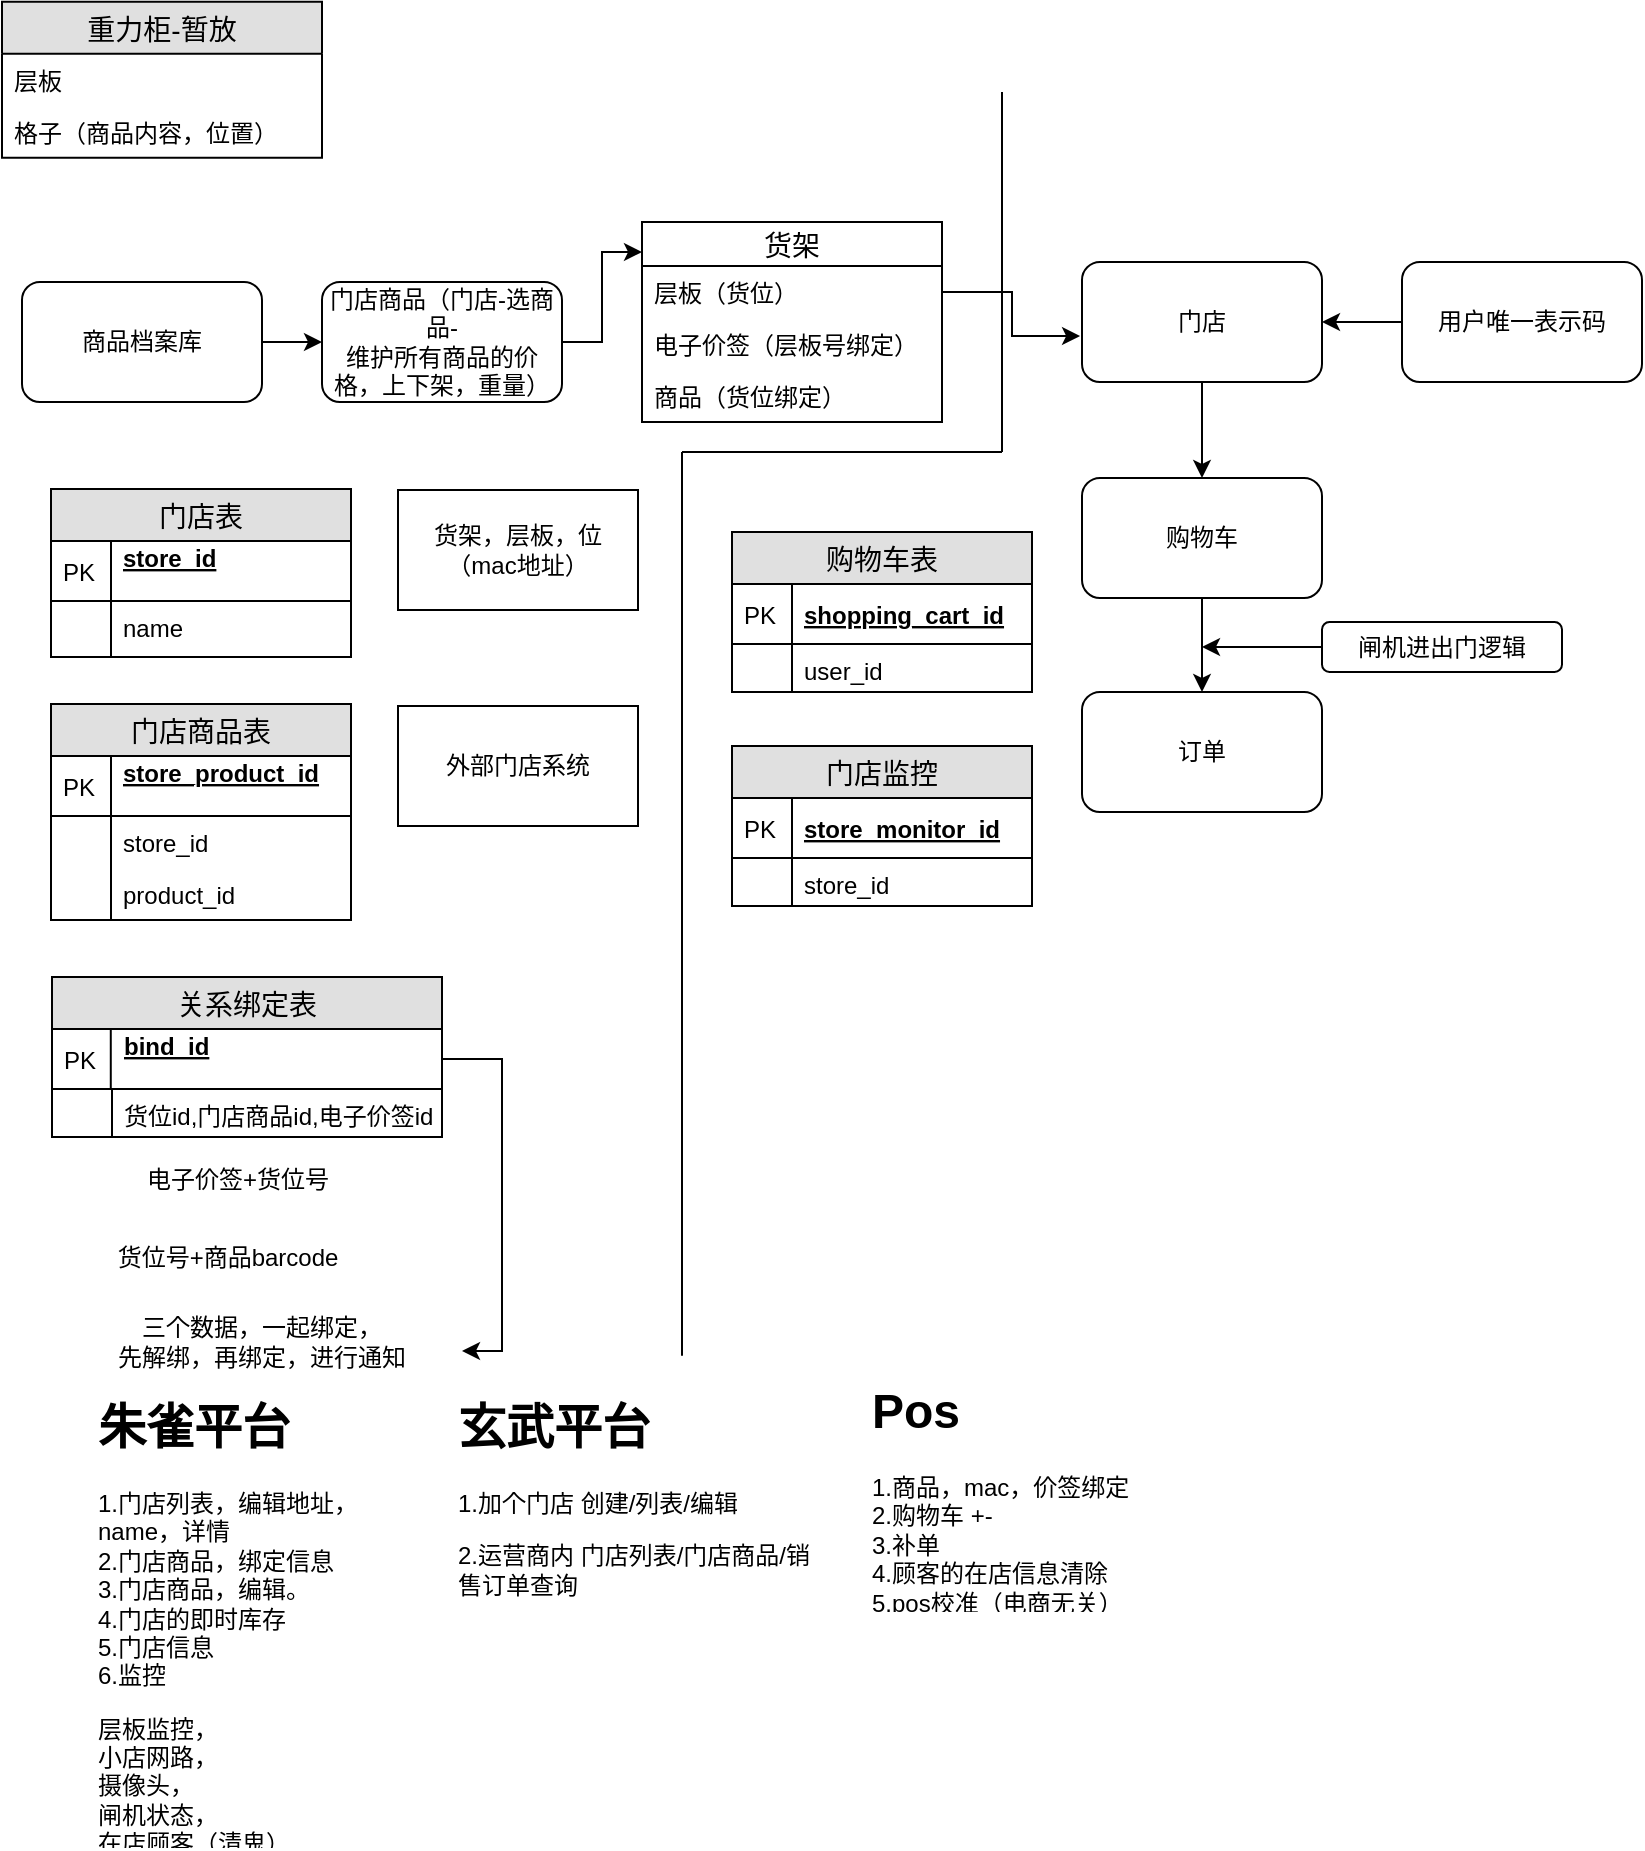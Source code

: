 <mxfile version="10.8.9" type="github"><diagram id="3A6TQ6hAwklIk3KHlpje" name="Ã§Â¬Â¬ 1 Ã©Â¡Âµ"><mxGraphModel dx="1393" dy="802" grid="1" gridSize="10" guides="1" tooltips="1" connect="1" arrows="1" fold="1" page="1" pageScale="1" pageWidth="827" pageHeight="1169" math="0" shadow="0"><root><mxCell id="0"/><mxCell id="1" parent="0"/><mxCell id="9-H24uZE1jliyE5_ujag-35" style="edgeStyle=orthogonalEdgeStyle;rounded=0;orthogonalLoop=1;jettySize=auto;html=1;exitX=0.5;exitY=1;exitDx=0;exitDy=0;entryX=0.5;entryY=0;entryDx=0;entryDy=0;" parent="1" source="9-H24uZE1jliyE5_ujag-2" target="9-H24uZE1jliyE5_ujag-3" edge="1"><mxGeometry relative="1" as="geometry"/></mxCell><mxCell id="9-H24uZE1jliyE5_ujag-2" value="门店&lt;br&gt;" style="rounded=1;whiteSpace=wrap;html=1;" parent="1" vertex="1"><mxGeometry x="540" y="155" width="120" height="60" as="geometry"/></mxCell><mxCell id="9-H24uZE1jliyE5_ujag-34" style="edgeStyle=orthogonalEdgeStyle;rounded=0;orthogonalLoop=1;jettySize=auto;html=1;exitX=0.5;exitY=1;exitDx=0;exitDy=0;entryX=0.5;entryY=0;entryDx=0;entryDy=0;" parent="1" source="9-H24uZE1jliyE5_ujag-3" target="9-H24uZE1jliyE5_ujag-5" edge="1"><mxGeometry relative="1" as="geometry"/></mxCell><mxCell id="9-H24uZE1jliyE5_ujag-3" value="购物车&lt;br&gt;" style="rounded=1;whiteSpace=wrap;html=1;" parent="1" vertex="1"><mxGeometry x="540" y="263" width="120" height="60" as="geometry"/></mxCell><mxCell id="9-H24uZE1jliyE5_ujag-5" value="订单" style="rounded=1;whiteSpace=wrap;html=1;" parent="1" vertex="1"><mxGeometry x="540" y="370" width="120" height="60" as="geometry"/></mxCell><mxCell id="9-H24uZE1jliyE5_ujag-10" value="货架" style="swimlane;fontStyle=0;childLayout=stackLayout;horizontal=1;startSize=22;fillColor=none;horizontalStack=0;resizeParent=1;resizeParentMax=0;resizeLast=0;collapsible=1;marginBottom=0;swimlaneFillColor=#ffffff;align=center;fontSize=14;" parent="1" vertex="1"><mxGeometry x="320" y="135" width="150" height="100" as="geometry"/></mxCell><mxCell id="9-H24uZE1jliyE5_ujag-11" value="层板（货位）" style="text;strokeColor=none;fillColor=none;spacingLeft=4;spacingRight=4;overflow=hidden;rotatable=0;points=[[0,0.5],[1,0.5]];portConstraint=eastwest;fontSize=12;" parent="9-H24uZE1jliyE5_ujag-10" vertex="1"><mxGeometry y="22" width="150" height="26" as="geometry"/></mxCell><mxCell id="9-H24uZE1jliyE5_ujag-12" value="电子价签（层板号绑定）" style="text;strokeColor=none;fillColor=none;spacingLeft=4;spacingRight=4;overflow=hidden;rotatable=0;points=[[0,0.5],[1,0.5]];portConstraint=eastwest;fontSize=12;" parent="9-H24uZE1jliyE5_ujag-10" vertex="1"><mxGeometry y="48" width="150" height="26" as="geometry"/></mxCell><mxCell id="9-H24uZE1jliyE5_ujag-13" value="商品（货位绑定）" style="text;strokeColor=none;fillColor=none;spacingLeft=4;spacingRight=4;overflow=hidden;rotatable=0;points=[[0,0.5],[1,0.5]];portConstraint=eastwest;fontSize=12;" parent="9-H24uZE1jliyE5_ujag-10" vertex="1"><mxGeometry y="74" width="150" height="26" as="geometry"/></mxCell><mxCell id="9-H24uZE1jliyE5_ujag-31" style="edgeStyle=orthogonalEdgeStyle;rounded=0;orthogonalLoop=1;jettySize=auto;html=1;exitX=1;exitY=0.5;exitDx=0;exitDy=0;entryX=0;entryY=0.5;entryDx=0;entryDy=0;" parent="1" source="9-H24uZE1jliyE5_ujag-29" target="9-H24uZE1jliyE5_ujag-30" edge="1"><mxGeometry relative="1" as="geometry"/></mxCell><mxCell id="9-H24uZE1jliyE5_ujag-29" value="商品档案库" style="rounded=1;whiteSpace=wrap;html=1;" parent="1" vertex="1"><mxGeometry x="10" y="165" width="120" height="60" as="geometry"/></mxCell><mxCell id="9-H24uZE1jliyE5_ujag-101" style="edgeStyle=orthogonalEdgeStyle;rounded=0;orthogonalLoop=1;jettySize=auto;html=1;exitX=1;exitY=0.5;exitDx=0;exitDy=0;entryX=0;entryY=0.15;entryDx=0;entryDy=0;entryPerimeter=0;" parent="1" source="9-H24uZE1jliyE5_ujag-30" target="9-H24uZE1jliyE5_ujag-10" edge="1"><mxGeometry relative="1" as="geometry"/></mxCell><mxCell id="9-H24uZE1jliyE5_ujag-30" value="门店商品（门店-选商品-&lt;br&gt;维护所有商品的价格，上下架，重量）" style="rounded=1;whiteSpace=wrap;html=1;" parent="1" vertex="1"><mxGeometry x="160" y="165" width="120" height="60" as="geometry"/></mxCell><mxCell id="9-H24uZE1jliyE5_ujag-37" style="edgeStyle=orthogonalEdgeStyle;rounded=0;orthogonalLoop=1;jettySize=auto;html=1;exitX=0;exitY=0.5;exitDx=0;exitDy=0;entryX=1;entryY=0.5;entryDx=0;entryDy=0;" parent="1" source="9-H24uZE1jliyE5_ujag-36" target="9-H24uZE1jliyE5_ujag-2" edge="1"><mxGeometry relative="1" as="geometry"/></mxCell><mxCell id="9-H24uZE1jliyE5_ujag-36" value="用户唯一表示码" style="rounded=1;whiteSpace=wrap;html=1;" parent="1" vertex="1"><mxGeometry x="700" y="155" width="120" height="60" as="geometry"/></mxCell><mxCell id="9-H24uZE1jliyE5_ujag-38" value="重力柜-暂放" style="swimlane;fontStyle=0;childLayout=stackLayout;horizontal=1;startSize=26;fillColor=#e0e0e0;horizontalStack=0;resizeParent=1;resizeParentMax=0;resizeLast=0;collapsible=1;marginBottom=0;swimlaneFillColor=#ffffff;align=center;fontSize=14;" parent="1" vertex="1"><mxGeometry y="24.818" width="160" height="78" as="geometry"><mxRectangle x="300" y="272" width="110" height="26" as="alternateBounds"/></mxGeometry></mxCell><mxCell id="9-H24uZE1jliyE5_ujag-39" value="层板" style="text;strokeColor=none;fillColor=none;spacingLeft=4;spacingRight=4;overflow=hidden;rotatable=0;points=[[0,0.5],[1,0.5]];portConstraint=eastwest;fontSize=12;" parent="9-H24uZE1jliyE5_ujag-38" vertex="1"><mxGeometry y="26" width="160" height="26" as="geometry"/></mxCell><mxCell id="9-H24uZE1jliyE5_ujag-40" value="格子（商品内容，位置）" style="text;strokeColor=none;fillColor=none;spacingLeft=4;spacingRight=4;overflow=hidden;rotatable=0;points=[[0,0.5],[1,0.5]];portConstraint=eastwest;fontSize=12;" parent="9-H24uZE1jliyE5_ujag-38" vertex="1"><mxGeometry y="52" width="160" height="26" as="geometry"/></mxCell><mxCell id="9-H24uZE1jliyE5_ujag-50" style="edgeStyle=orthogonalEdgeStyle;rounded=0;orthogonalLoop=1;jettySize=auto;html=1;" parent="1" source="9-H24uZE1jliyE5_ujag-49" edge="1"><mxGeometry relative="1" as="geometry"><mxPoint x="600" y="347.5" as="targetPoint"/></mxGeometry></mxCell><mxCell id="9-H24uZE1jliyE5_ujag-49" value="闸机进出门逻辑" style="rounded=1;whiteSpace=wrap;html=1;" parent="1" vertex="1"><mxGeometry x="660" y="335" width="120" height="25" as="geometry"/></mxCell><mxCell id="9-H24uZE1jliyE5_ujag-52" value="门店商品表" style="swimlane;fontStyle=0;childLayout=stackLayout;horizontal=1;startSize=26;fillColor=#e0e0e0;horizontalStack=0;resizeParent=1;resizeParentMax=0;resizeLast=0;collapsible=1;marginBottom=0;swimlaneFillColor=#ffffff;align=center;fontSize=14;" parent="1" vertex="1"><mxGeometry x="24.5" y="376" width="150" height="108" as="geometry"/></mxCell><mxCell id="9-H24uZE1jliyE5_ujag-53" value="store_product_id&#10;" style="shape=partialRectangle;top=0;left=0;right=0;bottom=1;align=left;verticalAlign=middle;fillColor=none;spacingLeft=34;spacingRight=4;overflow=hidden;rotatable=0;points=[[0,0.5],[1,0.5]];portConstraint=eastwest;dropTarget=0;fontStyle=5;fontSize=12;" parent="9-H24uZE1jliyE5_ujag-52" vertex="1"><mxGeometry y="26" width="150" height="30" as="geometry"/></mxCell><mxCell id="9-H24uZE1jliyE5_ujag-54" value="PK" style="shape=partialRectangle;top=0;left=0;bottom=0;fillColor=none;align=left;verticalAlign=middle;spacingLeft=4;spacingRight=4;overflow=hidden;rotatable=0;points=[];portConstraint=eastwest;part=1;fontSize=12;" parent="9-H24uZE1jliyE5_ujag-53" vertex="1" connectable="0"><mxGeometry width="30" height="30" as="geometry"/></mxCell><mxCell id="9-H24uZE1jliyE5_ujag-55" value="store_id" style="shape=partialRectangle;top=0;left=0;right=0;bottom=0;align=left;verticalAlign=top;fillColor=none;spacingLeft=34;spacingRight=4;overflow=hidden;rotatable=0;points=[[0,0.5],[1,0.5]];portConstraint=eastwest;dropTarget=0;fontSize=12;" parent="9-H24uZE1jliyE5_ujag-52" vertex="1"><mxGeometry y="56" width="150" height="26" as="geometry"/></mxCell><mxCell id="9-H24uZE1jliyE5_ujag-56" value="" style="shape=partialRectangle;top=0;left=0;bottom=0;fillColor=none;align=left;verticalAlign=top;spacingLeft=4;spacingRight=4;overflow=hidden;rotatable=0;points=[];portConstraint=eastwest;part=1;fontSize=12;" parent="9-H24uZE1jliyE5_ujag-55" vertex="1" connectable="0"><mxGeometry width="30" height="26" as="geometry"/></mxCell><mxCell id="9-H24uZE1jliyE5_ujag-66" value="product_id" style="shape=partialRectangle;top=0;left=0;right=0;bottom=0;align=left;verticalAlign=top;fillColor=none;spacingLeft=34;spacingRight=4;overflow=hidden;rotatable=0;points=[[0,0.5],[1,0.5]];portConstraint=eastwest;dropTarget=0;fontSize=12;" parent="9-H24uZE1jliyE5_ujag-52" vertex="1"><mxGeometry y="82" width="150" height="26" as="geometry"/></mxCell><mxCell id="9-H24uZE1jliyE5_ujag-67" value="" style="shape=partialRectangle;top=0;left=0;bottom=0;fillColor=none;align=left;verticalAlign=top;spacingLeft=4;spacingRight=4;overflow=hidden;rotatable=0;points=[];portConstraint=eastwest;part=1;fontSize=12;" parent="9-H24uZE1jliyE5_ujag-66" vertex="1" connectable="0"><mxGeometry width="30" height="26" as="geometry"/></mxCell><mxCell id="9-H24uZE1jliyE5_ujag-68" value="门店表" style="swimlane;fontStyle=0;childLayout=stackLayout;horizontal=1;startSize=26;fillColor=#e0e0e0;horizontalStack=0;resizeParent=1;resizeParentMax=0;resizeLast=0;collapsible=1;marginBottom=0;swimlaneFillColor=#ffffff;align=center;fontSize=14;" parent="1" vertex="1"><mxGeometry x="24.5" y="268.5" width="150" height="84" as="geometry"/></mxCell><mxCell id="9-H24uZE1jliyE5_ujag-69" value="store_id&#10;" style="shape=partialRectangle;top=0;left=0;right=0;bottom=1;align=left;verticalAlign=middle;fillColor=none;spacingLeft=34;spacingRight=4;overflow=hidden;rotatable=0;points=[[0,0.5],[1,0.5]];portConstraint=eastwest;dropTarget=0;fontStyle=5;fontSize=12;" parent="9-H24uZE1jliyE5_ujag-68" vertex="1"><mxGeometry y="26" width="150" height="30" as="geometry"/></mxCell><mxCell id="9-H24uZE1jliyE5_ujag-70" value="PK" style="shape=partialRectangle;top=0;left=0;bottom=0;fillColor=none;align=left;verticalAlign=middle;spacingLeft=4;spacingRight=4;overflow=hidden;rotatable=0;points=[];portConstraint=eastwest;part=1;fontSize=12;" parent="9-H24uZE1jliyE5_ujag-69" vertex="1" connectable="0"><mxGeometry width="30" height="30" as="geometry"/></mxCell><mxCell id="9-H24uZE1jliyE5_ujag-73" value="name" style="shape=partialRectangle;top=0;left=0;right=0;bottom=0;align=left;verticalAlign=top;fillColor=none;spacingLeft=34;spacingRight=4;overflow=hidden;rotatable=0;points=[[0,0.5],[1,0.5]];portConstraint=eastwest;dropTarget=0;fontSize=12;" parent="9-H24uZE1jliyE5_ujag-68" vertex="1"><mxGeometry y="56" width="150" height="28" as="geometry"/></mxCell><mxCell id="9-H24uZE1jliyE5_ujag-74" value="" style="shape=partialRectangle;top=0;left=0;bottom=0;fillColor=none;align=left;verticalAlign=top;spacingLeft=4;spacingRight=4;overflow=hidden;rotatable=0;points=[];portConstraint=eastwest;part=1;fontSize=12;" parent="9-H24uZE1jliyE5_ujag-73" vertex="1" connectable="0"><mxGeometry width="30" height="28" as="geometry"/></mxCell><mxCell id="9-H24uZE1jliyE5_ujag-89" value="关系绑定表" style="swimlane;fontStyle=0;childLayout=stackLayout;horizontal=1;startSize=26;fillColor=#e0e0e0;horizontalStack=0;resizeParent=1;resizeParentMax=0;resizeLast=0;collapsible=1;marginBottom=0;swimlaneFillColor=#ffffff;align=center;fontSize=14;" parent="1" vertex="1"><mxGeometry x="25" y="512.5" width="195" height="80" as="geometry"/></mxCell><mxCell id="9-H24uZE1jliyE5_ujag-90" value="bind_id&#10;" style="shape=partialRectangle;top=0;left=0;right=0;bottom=1;align=left;verticalAlign=middle;fillColor=none;spacingLeft=34;spacingRight=4;overflow=hidden;rotatable=0;points=[[0,0.5],[1,0.5]];portConstraint=eastwest;dropTarget=0;fontStyle=5;fontSize=12;" parent="9-H24uZE1jliyE5_ujag-89" vertex="1"><mxGeometry y="26" width="195" height="30" as="geometry"/></mxCell><mxCell id="9-H24uZE1jliyE5_ujag-91" value="PK" style="shape=partialRectangle;top=0;left=0;bottom=0;fillColor=none;align=left;verticalAlign=middle;spacingLeft=4;spacingRight=4;overflow=hidden;rotatable=0;points=[];portConstraint=eastwest;part=1;fontSize=12;" parent="9-H24uZE1jliyE5_ujag-90" vertex="1" connectable="0"><mxGeometry width="29.388" height="30" as="geometry"/></mxCell><mxCell id="9-H24uZE1jliyE5_ujag-92" value="货位id,门店商品id,电子价签id" style="shape=partialRectangle;top=0;left=0;right=0;bottom=0;align=left;verticalAlign=top;fillColor=none;spacingLeft=34;spacingRight=4;overflow=hidden;rotatable=0;points=[[0,0.5],[1,0.5]];portConstraint=eastwest;dropTarget=0;fontSize=12;" parent="9-H24uZE1jliyE5_ujag-89" vertex="1"><mxGeometry y="56" width="195" height="24" as="geometry"/></mxCell><mxCell id="9-H24uZE1jliyE5_ujag-93" value="" style="shape=partialRectangle;top=0;left=0;bottom=0;fillColor=none;align=left;verticalAlign=top;spacingLeft=4;spacingRight=4;overflow=hidden;rotatable=0;points=[];portConstraint=eastwest;part=1;fontSize=12;" parent="9-H24uZE1jliyE5_ujag-92" vertex="1" connectable="0"><mxGeometry width="30" height="24" as="geometry"/></mxCell><mxCell id="9-H24uZE1jliyE5_ujag-94" value="购物车表" style="swimlane;fontStyle=0;childLayout=stackLayout;horizontal=1;startSize=26;fillColor=#e0e0e0;horizontalStack=0;resizeParent=1;resizeParentMax=0;resizeLast=0;collapsible=1;marginBottom=0;swimlaneFillColor=#ffffff;align=center;fontSize=14;" parent="1" vertex="1"><mxGeometry x="365" y="290" width="150" height="80" as="geometry"/></mxCell><mxCell id="9-H24uZE1jliyE5_ujag-95" value="shopping_cart_id" style="shape=partialRectangle;top=0;left=0;right=0;bottom=1;align=left;verticalAlign=middle;fillColor=none;spacingLeft=34;spacingRight=4;overflow=hidden;rotatable=0;points=[[0,0.5],[1,0.5]];portConstraint=eastwest;dropTarget=0;fontStyle=5;fontSize=12;" parent="9-H24uZE1jliyE5_ujag-94" vertex="1"><mxGeometry y="26" width="150" height="30" as="geometry"/></mxCell><mxCell id="9-H24uZE1jliyE5_ujag-96" value="PK" style="shape=partialRectangle;top=0;left=0;bottom=0;fillColor=none;align=left;verticalAlign=middle;spacingLeft=4;spacingRight=4;overflow=hidden;rotatable=0;points=[];portConstraint=eastwest;part=1;fontSize=12;" parent="9-H24uZE1jliyE5_ujag-95" vertex="1" connectable="0"><mxGeometry width="30" height="30" as="geometry"/></mxCell><mxCell id="9-H24uZE1jliyE5_ujag-97" value="user_id" style="shape=partialRectangle;top=0;left=0;right=0;bottom=0;align=left;verticalAlign=top;fillColor=none;spacingLeft=34;spacingRight=4;overflow=hidden;rotatable=0;points=[[0,0.5],[1,0.5]];portConstraint=eastwest;dropTarget=0;fontSize=12;" parent="9-H24uZE1jliyE5_ujag-94" vertex="1"><mxGeometry y="56" width="150" height="24" as="geometry"/></mxCell><mxCell id="9-H24uZE1jliyE5_ujag-98" value="" style="shape=partialRectangle;top=0;left=0;bottom=0;fillColor=none;align=left;verticalAlign=top;spacingLeft=4;spacingRight=4;overflow=hidden;rotatable=0;points=[];portConstraint=eastwest;part=1;fontSize=12;" parent="9-H24uZE1jliyE5_ujag-97" vertex="1" connectable="0"><mxGeometry width="30" height="24" as="geometry"/></mxCell><mxCell id="9-H24uZE1jliyE5_ujag-109" style="edgeStyle=orthogonalEdgeStyle;rounded=0;orthogonalLoop=1;jettySize=auto;html=1;exitX=1;exitY=0.5;exitDx=0;exitDy=0;entryX=-0.008;entryY=0.617;entryDx=0;entryDy=0;entryPerimeter=0;" parent="1" source="9-H24uZE1jliyE5_ujag-11" target="9-H24uZE1jliyE5_ujag-2" edge="1"><mxGeometry relative="1" as="geometry"/></mxCell><mxCell id="o7HcYTqHEhSfZP4Z6Pn_-1" value="外部门店系统" style="rounded=0;whiteSpace=wrap;html=1;" parent="1" vertex="1"><mxGeometry x="198" y="377" width="120" height="60" as="geometry"/></mxCell><mxCell id="o7HcYTqHEhSfZP4Z6Pn_-3" value="货架，层板，位（mac地址）" style="rounded=0;whiteSpace=wrap;html=1;" parent="1" vertex="1"><mxGeometry x="198" y="269" width="120" height="60" as="geometry"/></mxCell><mxCell id="o7HcYTqHEhSfZP4Z6Pn_-8" value="电子价签+货位号" style="text;html=1;strokeColor=none;fillColor=none;align=center;verticalAlign=middle;whiteSpace=wrap;rounded=0;" parent="1" vertex="1"><mxGeometry x="32.5" y="606.5" width="170" height="14" as="geometry"/></mxCell><mxCell id="o7HcYTqHEhSfZP4Z6Pn_-9" value="货位号+商品barcode" style="text;html=1;strokeColor=none;fillColor=none;align=center;verticalAlign=middle;whiteSpace=wrap;rounded=0;" parent="1" vertex="1"><mxGeometry x="32.5" y="644.5" width="160" height="16" as="geometry"/></mxCell><mxCell id="o7HcYTqHEhSfZP4Z6Pn_-11" value="三个数据，一起绑定，&lt;br&gt;先解绑，再绑定，进行通知&lt;br&gt;" style="text;html=1;strokeColor=none;fillColor=none;align=center;verticalAlign=middle;whiteSpace=wrap;rounded=0;" parent="1" vertex="1"><mxGeometry x="30" y="684.5" width="200" height="20" as="geometry"/></mxCell><mxCell id="o7HcYTqHEhSfZP4Z6Pn_-25" value="门店监控" style="swimlane;fontStyle=0;childLayout=stackLayout;horizontal=1;startSize=26;fillColor=#e0e0e0;horizontalStack=0;resizeParent=1;resizeParentMax=0;resizeLast=0;collapsible=1;marginBottom=0;swimlaneFillColor=#ffffff;align=center;fontSize=14;" parent="1" vertex="1"><mxGeometry x="365" y="397" width="150" height="80" as="geometry"/></mxCell><mxCell id="o7HcYTqHEhSfZP4Z6Pn_-26" value="store_monitor_id" style="shape=partialRectangle;top=0;left=0;right=0;bottom=1;align=left;verticalAlign=middle;fillColor=none;spacingLeft=34;spacingRight=4;overflow=hidden;rotatable=0;points=[[0,0.5],[1,0.5]];portConstraint=eastwest;dropTarget=0;fontStyle=5;fontSize=12;" parent="o7HcYTqHEhSfZP4Z6Pn_-25" vertex="1"><mxGeometry y="26" width="150" height="30" as="geometry"/></mxCell><mxCell id="o7HcYTqHEhSfZP4Z6Pn_-27" value="PK" style="shape=partialRectangle;top=0;left=0;bottom=0;fillColor=none;align=left;verticalAlign=middle;spacingLeft=4;spacingRight=4;overflow=hidden;rotatable=0;points=[];portConstraint=eastwest;part=1;fontSize=12;" parent="o7HcYTqHEhSfZP4Z6Pn_-26" vertex="1" connectable="0"><mxGeometry width="30" height="30" as="geometry"/></mxCell><mxCell id="o7HcYTqHEhSfZP4Z6Pn_-28" value="store_id" style="shape=partialRectangle;top=0;left=0;right=0;bottom=0;align=left;verticalAlign=top;fillColor=none;spacingLeft=34;spacingRight=4;overflow=hidden;rotatable=0;points=[[0,0.5],[1,0.5]];portConstraint=eastwest;dropTarget=0;fontSize=12;" parent="o7HcYTqHEhSfZP4Z6Pn_-25" vertex="1"><mxGeometry y="56" width="150" height="24" as="geometry"/></mxCell><mxCell id="o7HcYTqHEhSfZP4Z6Pn_-29" value="" style="shape=partialRectangle;top=0;left=0;bottom=0;fillColor=none;align=left;verticalAlign=top;spacingLeft=4;spacingRight=4;overflow=hidden;rotatable=0;points=[];portConstraint=eastwest;part=1;fontSize=12;" parent="o7HcYTqHEhSfZP4Z6Pn_-28" vertex="1" connectable="0"><mxGeometry width="30" height="24" as="geometry"/></mxCell><mxCell id="o7HcYTqHEhSfZP4Z6Pn_-35" style="edgeStyle=orthogonalEdgeStyle;rounded=0;orthogonalLoop=1;jettySize=auto;html=1;exitX=1;exitY=0.5;exitDx=0;exitDy=0;entryX=1;entryY=0.75;entryDx=0;entryDy=0;" parent="1" source="9-H24uZE1jliyE5_ujag-90" target="o7HcYTqHEhSfZP4Z6Pn_-11" edge="1"><mxGeometry relative="1" as="geometry"/></mxCell><mxCell id="o7HcYTqHEhSfZP4Z6Pn_-37" value="&lt;h1&gt;朱雀平台&lt;br&gt;&lt;/h1&gt;&lt;p&gt;&lt;span&gt;1.门店列表，编辑地址，name，详情&lt;/span&gt;&lt;br&gt;&lt;span&gt;2.门店商品，绑定信息&lt;/span&gt;&lt;br&gt;&lt;span&gt;3.门店商品，编辑。&lt;/span&gt;&lt;br&gt;&lt;span&gt;4.门店的即时库存&lt;/span&gt;&lt;br&gt;&lt;span&gt;5.门店信息&lt;/span&gt;&lt;br&gt;&lt;span&gt;6.监控&lt;/span&gt;&lt;/p&gt;&lt;p&gt;&lt;span&gt;层板监控，&lt;/span&gt;&lt;br&gt;&lt;span&gt;小店网路，&lt;/span&gt;&lt;br&gt;&lt;span&gt;摄像头，&lt;/span&gt;&lt;br&gt;&lt;span&gt;闸机状态，&lt;/span&gt;&lt;br&gt;&lt;span&gt;在店顾客（清鬼）&lt;/span&gt;&lt;br&gt;&lt;/p&gt;" style="text;html=1;strokeColor=none;fillColor=none;spacing=5;spacingTop=-20;whiteSpace=wrap;overflow=hidden;rounded=0;" parent="1" vertex="1"><mxGeometry x="43" y="718" width="163" height="230" as="geometry"/></mxCell><mxCell id="o7HcYTqHEhSfZP4Z6Pn_-38" value="&lt;h1&gt;玄武平台&amp;nbsp;&lt;/h1&gt;&lt;p&gt;&lt;span&gt;1.加个门店 创建/列表/编辑&lt;/span&gt;&lt;/p&gt;&lt;p&gt;&lt;span&gt;2.运营商内 门店列表/门店商品/销售订单查询&lt;/span&gt;&lt;br&gt;&lt;/p&gt;" style="text;html=1;strokeColor=none;fillColor=none;spacing=5;spacingTop=-20;whiteSpace=wrap;overflow=hidden;rounded=0;" parent="1" vertex="1"><mxGeometry x="223" y="718" width="190" height="120" as="geometry"/></mxCell><mxCell id="o7HcYTqHEhSfZP4Z6Pn_-39" value="&lt;h1&gt;Pos&lt;/h1&gt;&lt;p&gt;&lt;span&gt;1.商品，mac，价签绑定&lt;/span&gt;&lt;br&gt;&lt;span&gt;2.购物车 +-&lt;/span&gt;&lt;br&gt;&lt;span&gt;3.补单&lt;/span&gt;&lt;br&gt;&lt;span&gt;4.顾客的在店信息清除&lt;/span&gt;&lt;br&gt;&lt;span&gt;5.pos校准（电商无关）&lt;/span&gt;&lt;br&gt;&lt;/p&gt;" style="text;html=1;strokeColor=none;fillColor=none;spacing=5;spacingTop=-20;whiteSpace=wrap;overflow=hidden;rounded=0;" parent="1" vertex="1"><mxGeometry x="430" y="710" width="190" height="120" as="geometry"/></mxCell><mxCell id="o7HcYTqHEhSfZP4Z6Pn_-40" value="" style="endArrow=none;html=1;" parent="1" edge="1"><mxGeometry width="50" height="50" relative="1" as="geometry"><mxPoint x="340" y="701.818" as="sourcePoint"/><mxPoint x="340" y="250" as="targetPoint"/></mxGeometry></mxCell><mxCell id="o7HcYTqHEhSfZP4Z6Pn_-41" value="" style="endArrow=none;html=1;" parent="1" edge="1"><mxGeometry width="50" height="50" relative="1" as="geometry"><mxPoint x="340" y="250" as="sourcePoint"/><mxPoint x="500" y="250" as="targetPoint"/></mxGeometry></mxCell><mxCell id="o7HcYTqHEhSfZP4Z6Pn_-42" value="" style="endArrow=none;html=1;" parent="1" edge="1"><mxGeometry width="50" height="50" relative="1" as="geometry"><mxPoint x="500" y="250" as="sourcePoint"/><mxPoint x="500" y="70" as="targetPoint"/></mxGeometry></mxCell></root></mxGraphModel></diagram></mxfile>
